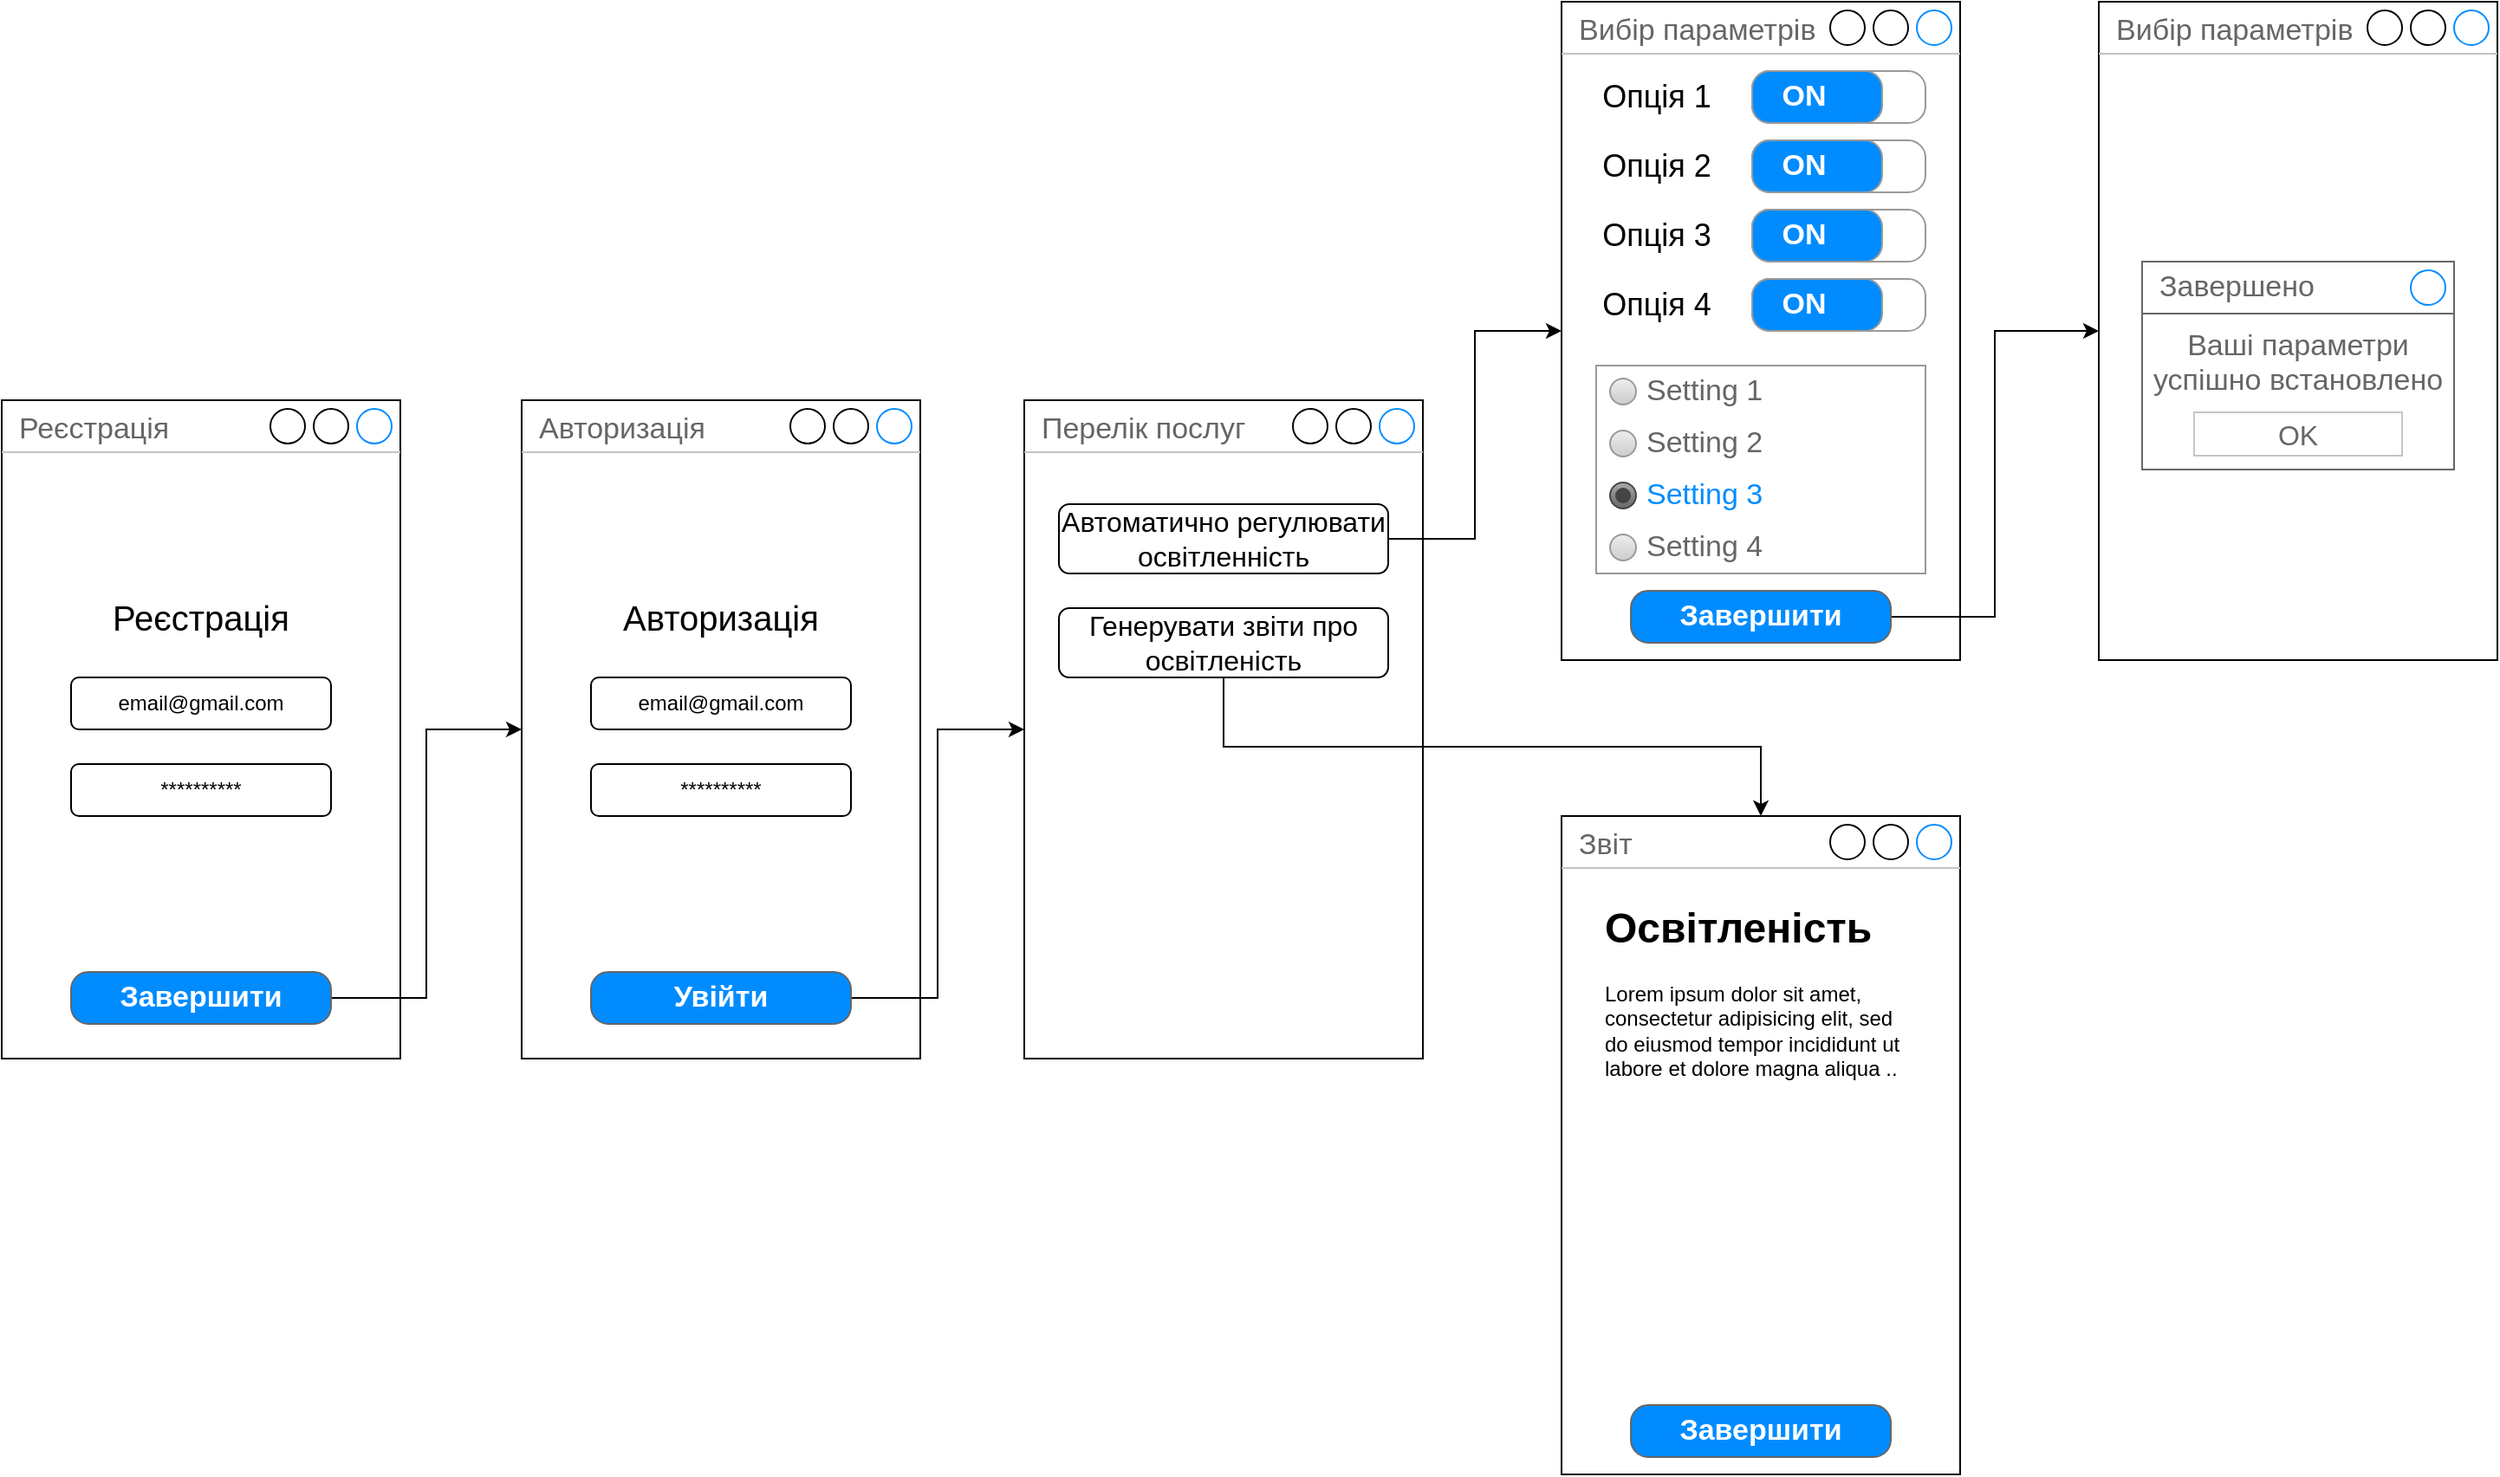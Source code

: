 <mxfile version="21.7.5" type="device">
  <diagram name="Page-1" id="D7MXEi1mj_wWHALXOgDf">
    <mxGraphModel dx="1962" dy="2343" grid="1" gridSize="10" guides="1" tooltips="1" connect="1" arrows="1" fold="1" page="1" pageScale="1" pageWidth="827" pageHeight="1169" math="0" shadow="0">
      <root>
        <mxCell id="0" />
        <mxCell id="1" parent="0" />
        <mxCell id="sfAD48e6ac9VHRj_16tp-6" value="Авторизація" style="strokeWidth=1;shadow=0;dashed=0;align=center;html=1;shape=mxgraph.mockup.containers.window;align=left;verticalAlign=top;spacingLeft=8;strokeColor2=#008cff;strokeColor3=#c4c4c4;fontColor=#666666;mainText=;fontSize=17;labelBackgroundColor=none;whiteSpace=wrap;" vertex="1" parent="1">
          <mxGeometry x="340" y="200" width="230" height="380" as="geometry" />
        </mxCell>
        <mxCell id="sfAD48e6ac9VHRj_16tp-7" value="**********" style="rounded=1;whiteSpace=wrap;html=1;" vertex="1" parent="1">
          <mxGeometry x="380" y="410" width="150" height="30" as="geometry" />
        </mxCell>
        <mxCell id="sfAD48e6ac9VHRj_16tp-8" value="email@gmail.com" style="rounded=1;whiteSpace=wrap;html=1;" vertex="1" parent="1">
          <mxGeometry x="380" y="360" width="150" height="30" as="geometry" />
        </mxCell>
        <mxCell id="sfAD48e6ac9VHRj_16tp-9" value="&lt;font style=&quot;font-size: 20px;&quot;&gt;Авторизація&lt;/font&gt;" style="text;html=1;strokeColor=none;fillColor=none;align=center;verticalAlign=middle;whiteSpace=wrap;rounded=0;" vertex="1" parent="1">
          <mxGeometry x="415" y="310" width="80" height="30" as="geometry" />
        </mxCell>
        <mxCell id="sfAD48e6ac9VHRj_16tp-30" style="edgeStyle=orthogonalEdgeStyle;rounded=0;orthogonalLoop=1;jettySize=auto;html=1;" edge="1" parent="1" source="sfAD48e6ac9VHRj_16tp-10" target="sfAD48e6ac9VHRj_16tp-19">
          <mxGeometry relative="1" as="geometry" />
        </mxCell>
        <mxCell id="sfAD48e6ac9VHRj_16tp-10" value="Увійти" style="strokeWidth=1;shadow=0;dashed=0;align=center;html=1;shape=mxgraph.mockup.buttons.button;strokeColor=#666666;fontColor=#ffffff;mainText=;buttonStyle=round;fontSize=17;fontStyle=1;fillColor=#008cff;whiteSpace=wrap;" vertex="1" parent="1">
          <mxGeometry x="380" y="530" width="150" height="30" as="geometry" />
        </mxCell>
        <mxCell id="sfAD48e6ac9VHRj_16tp-12" value="Реєстрація" style="strokeWidth=1;shadow=0;dashed=0;align=center;html=1;shape=mxgraph.mockup.containers.window;align=left;verticalAlign=top;spacingLeft=8;strokeColor2=#008cff;strokeColor3=#c4c4c4;fontColor=#666666;mainText=;fontSize=17;labelBackgroundColor=none;whiteSpace=wrap;" vertex="1" parent="1">
          <mxGeometry x="40" y="200" width="230" height="380" as="geometry" />
        </mxCell>
        <mxCell id="sfAD48e6ac9VHRj_16tp-13" value="**********" style="rounded=1;whiteSpace=wrap;html=1;" vertex="1" parent="1">
          <mxGeometry x="80" y="410" width="150" height="30" as="geometry" />
        </mxCell>
        <mxCell id="sfAD48e6ac9VHRj_16tp-14" value="email@gmail.com" style="rounded=1;whiteSpace=wrap;html=1;" vertex="1" parent="1">
          <mxGeometry x="80" y="360" width="150" height="30" as="geometry" />
        </mxCell>
        <mxCell id="sfAD48e6ac9VHRj_16tp-15" value="&lt;font style=&quot;font-size: 20px;&quot;&gt;Реєстрація&lt;/font&gt;" style="text;html=1;strokeColor=none;fillColor=none;align=center;verticalAlign=middle;whiteSpace=wrap;rounded=0;" vertex="1" parent="1">
          <mxGeometry x="115" y="310" width="80" height="30" as="geometry" />
        </mxCell>
        <mxCell id="sfAD48e6ac9VHRj_16tp-31" style="edgeStyle=orthogonalEdgeStyle;rounded=0;orthogonalLoop=1;jettySize=auto;html=1;" edge="1" parent="1" source="sfAD48e6ac9VHRj_16tp-16" target="sfAD48e6ac9VHRj_16tp-6">
          <mxGeometry relative="1" as="geometry" />
        </mxCell>
        <mxCell id="sfAD48e6ac9VHRj_16tp-16" value="Завершити" style="strokeWidth=1;shadow=0;dashed=0;align=center;html=1;shape=mxgraph.mockup.buttons.button;strokeColor=#666666;fontColor=#ffffff;mainText=;buttonStyle=round;fontSize=17;fontStyle=1;fillColor=#008cff;whiteSpace=wrap;" vertex="1" parent="1">
          <mxGeometry x="80" y="530" width="150" height="30" as="geometry" />
        </mxCell>
        <mxCell id="sfAD48e6ac9VHRj_16tp-19" value="Перелік послуг" style="strokeWidth=1;shadow=0;dashed=0;align=center;html=1;shape=mxgraph.mockup.containers.window;align=left;verticalAlign=top;spacingLeft=8;strokeColor2=#008cff;strokeColor3=#c4c4c4;fontColor=#666666;mainText=;fontSize=17;labelBackgroundColor=none;whiteSpace=wrap;" vertex="1" parent="1">
          <mxGeometry x="630" y="200" width="230" height="380" as="geometry" />
        </mxCell>
        <mxCell id="sfAD48e6ac9VHRj_16tp-39" style="edgeStyle=orthogonalEdgeStyle;rounded=0;orthogonalLoop=1;jettySize=auto;html=1;" edge="1" parent="1" source="sfAD48e6ac9VHRj_16tp-32" target="sfAD48e6ac9VHRj_16tp-34">
          <mxGeometry relative="1" as="geometry" />
        </mxCell>
        <mxCell id="sfAD48e6ac9VHRj_16tp-32" value="&lt;font style=&quot;font-size: 16px;&quot;&gt;Автоматично регулювати освітленність&lt;/font&gt;" style="rounded=1;whiteSpace=wrap;html=1;" vertex="1" parent="1">
          <mxGeometry x="650" y="260" width="190" height="40" as="geometry" />
        </mxCell>
        <mxCell id="sfAD48e6ac9VHRj_16tp-41" style="edgeStyle=orthogonalEdgeStyle;rounded=0;orthogonalLoop=1;jettySize=auto;html=1;exitX=0.5;exitY=1;exitDx=0;exitDy=0;" edge="1" parent="1" source="sfAD48e6ac9VHRj_16tp-33" target="sfAD48e6ac9VHRj_16tp-35">
          <mxGeometry relative="1" as="geometry" />
        </mxCell>
        <mxCell id="sfAD48e6ac9VHRj_16tp-33" value="&lt;font style=&quot;font-size: 16px;&quot;&gt;Генерувати звіти про освітленість&lt;/font&gt;" style="rounded=1;whiteSpace=wrap;html=1;" vertex="1" parent="1">
          <mxGeometry x="650" y="320" width="190" height="40" as="geometry" />
        </mxCell>
        <mxCell id="sfAD48e6ac9VHRj_16tp-34" value="Вибір параметрів" style="strokeWidth=1;shadow=0;dashed=0;align=center;html=1;shape=mxgraph.mockup.containers.window;align=left;verticalAlign=top;spacingLeft=8;strokeColor2=#008cff;strokeColor3=#c4c4c4;fontColor=#666666;mainText=;fontSize=17;labelBackgroundColor=none;whiteSpace=wrap;" vertex="1" parent="1">
          <mxGeometry x="940" y="-30" width="230" height="380" as="geometry" />
        </mxCell>
        <mxCell id="sfAD48e6ac9VHRj_16tp-35" value="Звіт" style="strokeWidth=1;shadow=0;dashed=0;align=center;html=1;shape=mxgraph.mockup.containers.window;align=left;verticalAlign=top;spacingLeft=8;strokeColor2=#008cff;strokeColor3=#c4c4c4;fontColor=#666666;mainText=;fontSize=17;labelBackgroundColor=none;whiteSpace=wrap;" vertex="1" parent="1">
          <mxGeometry x="940" y="440" width="230" height="380" as="geometry" />
        </mxCell>
        <mxCell id="sfAD48e6ac9VHRj_16tp-53" style="edgeStyle=orthogonalEdgeStyle;rounded=0;orthogonalLoop=1;jettySize=auto;html=1;" edge="1" parent="1" source="sfAD48e6ac9VHRj_16tp-47" target="sfAD48e6ac9VHRj_16tp-48">
          <mxGeometry relative="1" as="geometry" />
        </mxCell>
        <mxCell id="sfAD48e6ac9VHRj_16tp-47" value="Завершити" style="strokeWidth=1;shadow=0;dashed=0;align=center;html=1;shape=mxgraph.mockup.buttons.button;strokeColor=#666666;fontColor=#ffffff;mainText=;buttonStyle=round;fontSize=17;fontStyle=1;fillColor=#008cff;whiteSpace=wrap;" vertex="1" parent="1">
          <mxGeometry x="980" y="310" width="150" height="30" as="geometry" />
        </mxCell>
        <mxCell id="sfAD48e6ac9VHRj_16tp-48" value="Вибір параметрів" style="strokeWidth=1;shadow=0;dashed=0;align=center;html=1;shape=mxgraph.mockup.containers.window;align=left;verticalAlign=top;spacingLeft=8;strokeColor2=#008cff;strokeColor3=#c4c4c4;fontColor=#666666;mainText=;fontSize=17;labelBackgroundColor=none;whiteSpace=wrap;" vertex="1" parent="1">
          <mxGeometry x="1250" y="-30" width="230" height="380" as="geometry" />
        </mxCell>
        <mxCell id="sfAD48e6ac9VHRj_16tp-49" value="Ваші параметри успішно встановлено" style="strokeWidth=1;shadow=0;dashed=0;align=center;html=1;shape=mxgraph.mockup.containers.rrect;rSize=0;strokeColor=#666666;fontColor=#666666;fontSize=17;verticalAlign=top;whiteSpace=wrap;fillColor=#ffffff;spacingTop=32;" vertex="1" parent="1">
          <mxGeometry x="1275" y="120" width="180" height="120" as="geometry" />
        </mxCell>
        <mxCell id="sfAD48e6ac9VHRj_16tp-50" value="Завершено" style="strokeWidth=1;shadow=0;dashed=0;align=center;html=1;shape=mxgraph.mockup.containers.rrect;rSize=0;fontSize=17;fontColor=#666666;strokeColor=#666666;align=left;spacingLeft=8;fillColor=#ffffff;resizeWidth=1;whiteSpace=wrap;" vertex="1" parent="sfAD48e6ac9VHRj_16tp-49">
          <mxGeometry width="180" height="30" relative="1" as="geometry" />
        </mxCell>
        <mxCell id="sfAD48e6ac9VHRj_16tp-51" value="" style="shape=ellipse;strokeColor=#008cff;resizable=0;fillColor=none;html=1;" vertex="1" parent="sfAD48e6ac9VHRj_16tp-50">
          <mxGeometry x="1" y="0.5" width="20" height="20" relative="1" as="geometry">
            <mxPoint x="-25" y="-10" as="offset" />
          </mxGeometry>
        </mxCell>
        <mxCell id="sfAD48e6ac9VHRj_16tp-52" value="OK" style="strokeWidth=1;shadow=0;dashed=0;align=center;html=1;shape=mxgraph.mockup.containers.rrect;rSize=0;fontSize=16;fontColor=#666666;strokeColor=#c4c4c4;resizable=0;whiteSpace=wrap;fillColor=#ffffff;" vertex="1" parent="sfAD48e6ac9VHRj_16tp-49">
          <mxGeometry x="0.5" y="1" width="120" height="25" relative="1" as="geometry">
            <mxPoint x="-60" y="-33" as="offset" />
          </mxGeometry>
        </mxCell>
        <mxCell id="sfAD48e6ac9VHRj_16tp-64" value="" style="strokeWidth=1;shadow=0;dashed=0;align=center;html=1;shape=mxgraph.mockup.forms.rrect;rSize=0;strokeColor=#999999;fillColor=#ffffff;recursiveResize=0;" vertex="1" parent="1">
          <mxGeometry x="960" y="180" width="190" height="120" as="geometry" />
        </mxCell>
        <mxCell id="sfAD48e6ac9VHRj_16tp-65" value="Setting 1" style="shape=ellipse;rSize=0;fillColor=#eeeeee;strokeColor=#999999;gradientColor=#cccccc;html=1;align=left;spacingLeft=4;fontSize=17;fontColor=#666666;labelPosition=right;" vertex="1" parent="sfAD48e6ac9VHRj_16tp-64">
          <mxGeometry x="8" y="7.5" width="15" height="15" as="geometry" />
        </mxCell>
        <mxCell id="sfAD48e6ac9VHRj_16tp-66" value="Setting 2" style="shape=ellipse;rSize=0;fillColor=#eeeeee;strokeColor=#999999;gradientColor=#cccccc;html=1;align=left;spacingLeft=4;fontSize=17;fontColor=#666666;labelPosition=right;" vertex="1" parent="sfAD48e6ac9VHRj_16tp-64">
          <mxGeometry x="8" y="37.5" width="15" height="15" as="geometry" />
        </mxCell>
        <mxCell id="sfAD48e6ac9VHRj_16tp-67" value="Setting 3" style="shape=ellipse;rSize=0;fillColor=#aaaaaa;strokeColor=#444444;gradientColor=#666666;html=1;align=left;spacingLeft=4;fontSize=17;fontColor=#008cff;labelPosition=right;" vertex="1" parent="sfAD48e6ac9VHRj_16tp-64">
          <mxGeometry x="8" y="67.5" width="15" height="15" as="geometry" />
        </mxCell>
        <mxCell id="sfAD48e6ac9VHRj_16tp-68" value="" style="shape=ellipse;fillColor=#444444;strokeColor=none;html=1;" vertex="1" parent="sfAD48e6ac9VHRj_16tp-67">
          <mxGeometry x="3" y="3" width="9" height="9" as="geometry" />
        </mxCell>
        <mxCell id="sfAD48e6ac9VHRj_16tp-69" value="Setting 4" style="shape=ellipse;rSize=0;fillColor=#eeeeee;strokeColor=#999999;gradientColor=#cccccc;html=1;align=left;spacingLeft=4;fontSize=17;fontColor=#666666;labelPosition=right;" vertex="1" parent="sfAD48e6ac9VHRj_16tp-64">
          <mxGeometry x="8" y="97.5" width="15" height="15" as="geometry" />
        </mxCell>
        <mxCell id="sfAD48e6ac9VHRj_16tp-70" value="ON" style="strokeWidth=1;shadow=0;dashed=0;align=center;html=1;shape=mxgraph.mockup.buttons.onOffButton;gradientColor=none;strokeColor=#999999;buttonState=on;fillColor2=#008cff;fontColor=#ffffff;fontSize=17;mainText=;spacingRight=40;fontStyle=1;whiteSpace=wrap;" vertex="1" parent="1">
          <mxGeometry x="1050" y="10" width="100" height="30" as="geometry" />
        </mxCell>
        <mxCell id="sfAD48e6ac9VHRj_16tp-71" value="&lt;font style=&quot;font-size: 18px;&quot;&gt;Опція 1&lt;/font&gt;" style="text;html=1;strokeColor=none;fillColor=none;align=center;verticalAlign=middle;whiteSpace=wrap;rounded=0;" vertex="1" parent="1">
          <mxGeometry x="950" y="10" width="90" height="30" as="geometry" />
        </mxCell>
        <mxCell id="sfAD48e6ac9VHRj_16tp-72" value="ON" style="strokeWidth=1;shadow=0;dashed=0;align=center;html=1;shape=mxgraph.mockup.buttons.onOffButton;gradientColor=none;strokeColor=#999999;buttonState=on;fillColor2=#008cff;fontColor=#ffffff;fontSize=17;mainText=;spacingRight=40;fontStyle=1;whiteSpace=wrap;" vertex="1" parent="1">
          <mxGeometry x="1050" y="50" width="100" height="30" as="geometry" />
        </mxCell>
        <mxCell id="sfAD48e6ac9VHRj_16tp-73" value="&lt;font style=&quot;font-size: 18px;&quot;&gt;Опція 2&lt;br&gt;&lt;/font&gt;" style="text;html=1;strokeColor=none;fillColor=none;align=center;verticalAlign=middle;whiteSpace=wrap;rounded=0;" vertex="1" parent="1">
          <mxGeometry x="950" y="50" width="90" height="30" as="geometry" />
        </mxCell>
        <mxCell id="sfAD48e6ac9VHRj_16tp-74" value="ON" style="strokeWidth=1;shadow=0;dashed=0;align=center;html=1;shape=mxgraph.mockup.buttons.onOffButton;gradientColor=none;strokeColor=#999999;buttonState=on;fillColor2=#008cff;fontColor=#ffffff;fontSize=17;mainText=;spacingRight=40;fontStyle=1;whiteSpace=wrap;" vertex="1" parent="1">
          <mxGeometry x="1050" y="90" width="100" height="30" as="geometry" />
        </mxCell>
        <mxCell id="sfAD48e6ac9VHRj_16tp-75" value="&lt;font style=&quot;font-size: 18px;&quot;&gt;Опція 3&lt;br&gt;&lt;/font&gt;" style="text;html=1;strokeColor=none;fillColor=none;align=center;verticalAlign=middle;whiteSpace=wrap;rounded=0;" vertex="1" parent="1">
          <mxGeometry x="950" y="90" width="90" height="30" as="geometry" />
        </mxCell>
        <mxCell id="sfAD48e6ac9VHRj_16tp-76" value="&lt;div&gt;&lt;font style=&quot;font-size: 18px;&quot;&gt;Опція 4&lt;/font&gt;&lt;/div&gt;" style="text;html=1;strokeColor=none;fillColor=none;align=center;verticalAlign=middle;whiteSpace=wrap;rounded=0;" vertex="1" parent="1">
          <mxGeometry x="950" y="130" width="90" height="30" as="geometry" />
        </mxCell>
        <mxCell id="sfAD48e6ac9VHRj_16tp-77" value="ON" style="strokeWidth=1;shadow=0;dashed=0;align=center;html=1;shape=mxgraph.mockup.buttons.onOffButton;gradientColor=none;strokeColor=#999999;buttonState=on;fillColor2=#008cff;fontColor=#ffffff;fontSize=17;mainText=;spacingRight=40;fontStyle=1;whiteSpace=wrap;" vertex="1" parent="1">
          <mxGeometry x="1050" y="130" width="100" height="30" as="geometry" />
        </mxCell>
        <mxCell id="sfAD48e6ac9VHRj_16tp-78" value="&lt;h1&gt;Освітленість&lt;br&gt;&lt;/h1&gt;&lt;p&gt;Lorem ipsum dolor sit amet, consectetur adipisicing elit, sed do eiusmod tempor incididunt ut labore et dolore magna aliqua ..&lt;br&gt;&lt;/p&gt;" style="text;html=1;strokeColor=none;fillColor=none;spacing=5;spacingTop=-20;whiteSpace=wrap;overflow=hidden;rounded=0;" vertex="1" parent="1">
          <mxGeometry x="960" y="485" width="190" height="115" as="geometry" />
        </mxCell>
        <mxCell id="sfAD48e6ac9VHRj_16tp-79" value="Завершити" style="strokeWidth=1;shadow=0;dashed=0;align=center;html=1;shape=mxgraph.mockup.buttons.button;strokeColor=#666666;fontColor=#ffffff;mainText=;buttonStyle=round;fontSize=17;fontStyle=1;fillColor=#008cff;whiteSpace=wrap;" vertex="1" parent="1">
          <mxGeometry x="980" y="780" width="150" height="30" as="geometry" />
        </mxCell>
      </root>
    </mxGraphModel>
  </diagram>
</mxfile>

